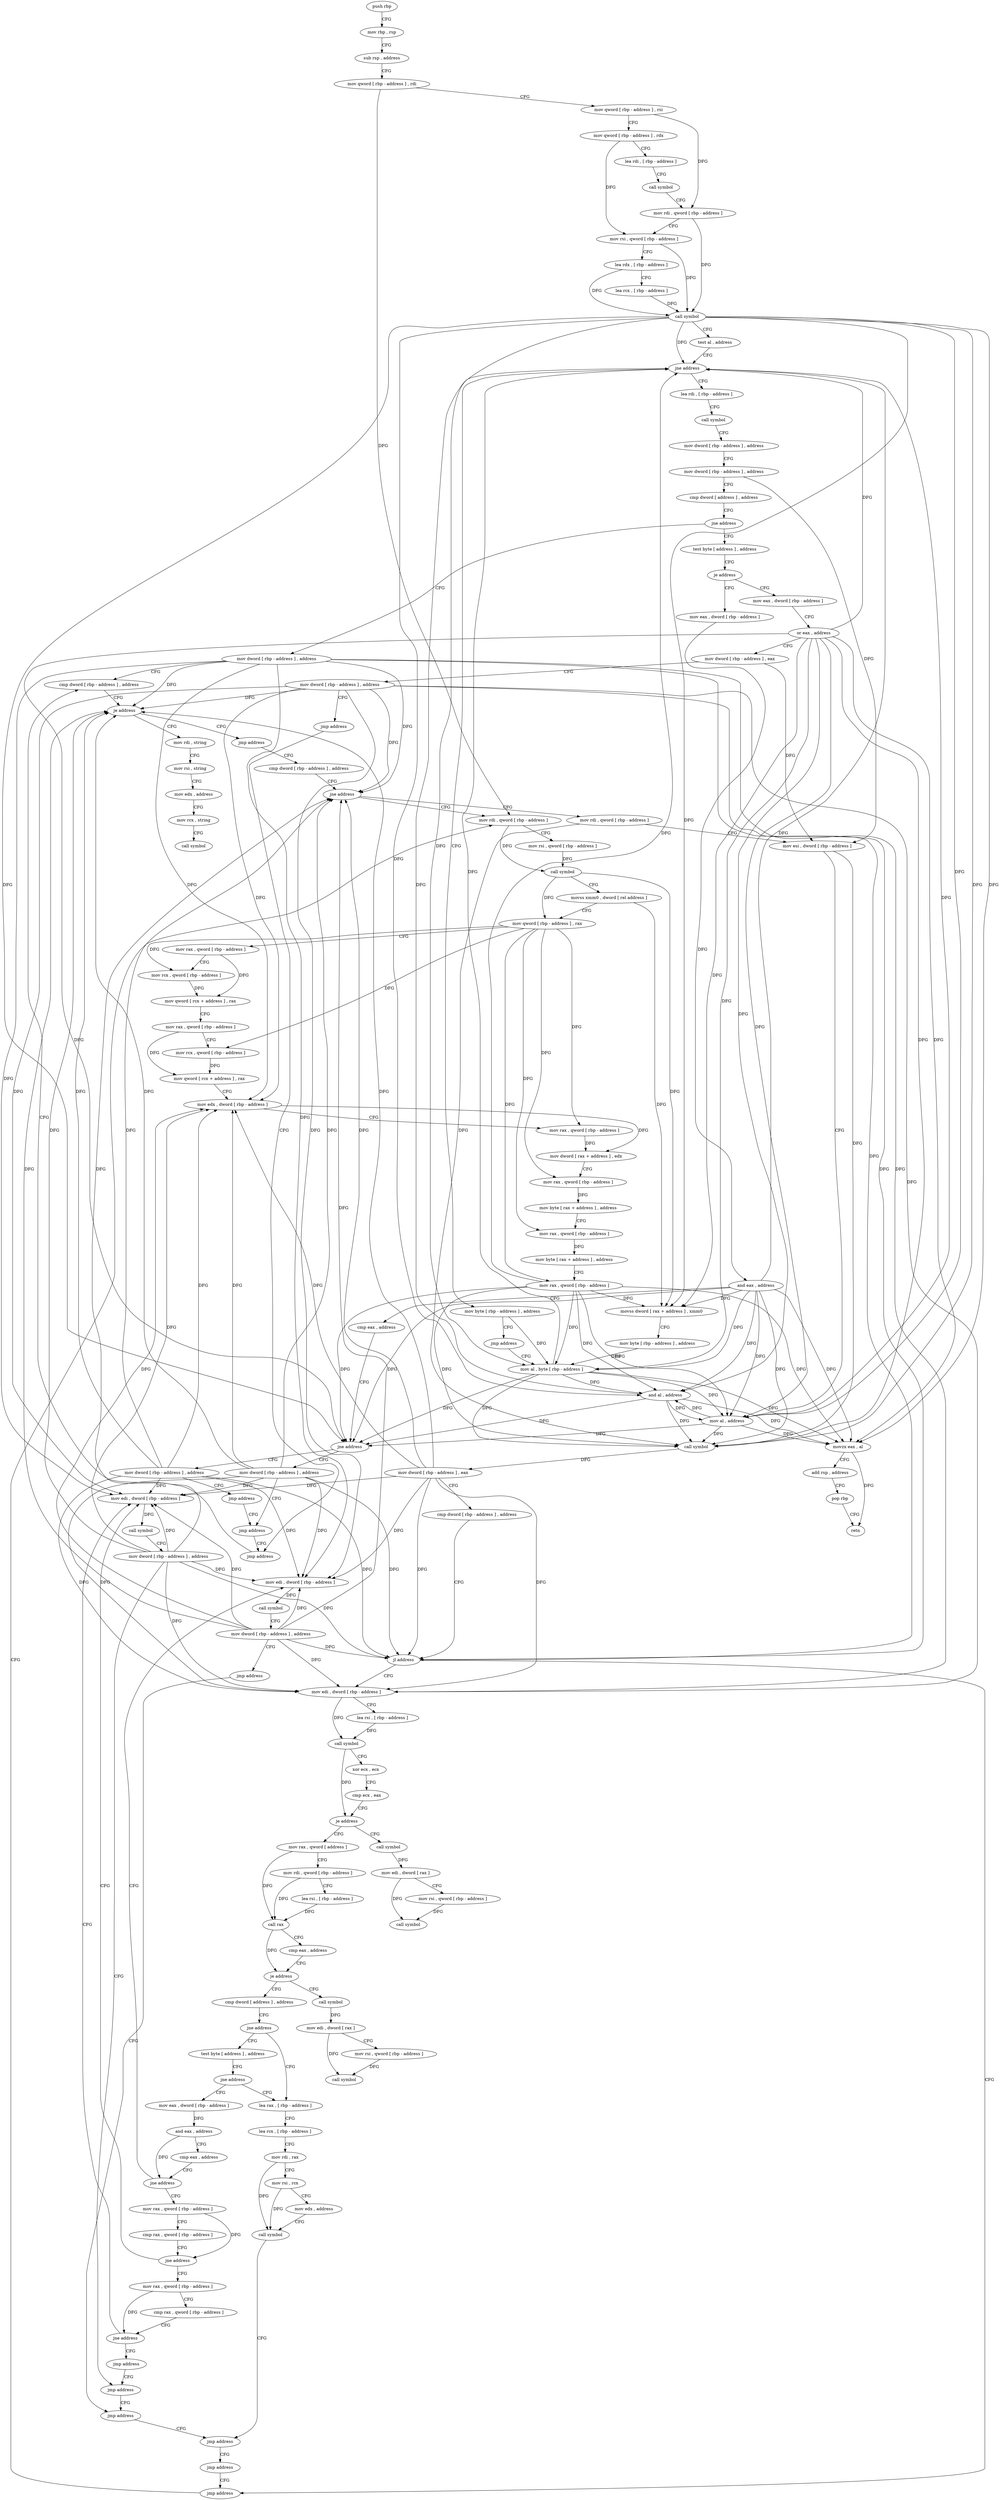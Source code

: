 digraph "func" {
"4276800" [label = "push rbp" ]
"4276801" [label = "mov rbp , rsp" ]
"4276804" [label = "sub rsp , address" ]
"4276811" [label = "mov qword [ rbp - address ] , rdi" ]
"4276815" [label = "mov qword [ rbp - address ] , rsi" ]
"4276819" [label = "mov qword [ rbp - address ] , rdx" ]
"4276823" [label = "lea rdi , [ rbp - address ]" ]
"4276830" [label = "call symbol" ]
"4276835" [label = "mov rdi , qword [ rbp - address ]" ]
"4276839" [label = "mov rsi , qword [ rbp - address ]" ]
"4276843" [label = "lea rdx , [ rbp - address ]" ]
"4276850" [label = "lea rcx , [ rbp - address ]" ]
"4276857" [label = "call symbol" ]
"4276862" [label = "test al , address" ]
"4276864" [label = "jne address" ]
"4276879" [label = "lea rdi , [ rbp - address ]" ]
"4276870" [label = "mov byte [ rbp - address ] , address" ]
"4276886" [label = "call symbol" ]
"4276891" [label = "mov dword [ rbp - address ] , address" ]
"4276901" [label = "mov dword [ rbp - address ] , address" ]
"4276911" [label = "cmp dword [ address ] , address" ]
"4276919" [label = "jne address" ]
"4277028" [label = "mov dword [ rbp - address ] , address" ]
"4276925" [label = "test byte [ address ] , address" ]
"4276874" [label = "jmp address" ]
"4277544" [label = "mov al , byte [ rbp - address ]" ]
"4277038" [label = "cmp dword [ rbp - address ] , address" ]
"4276933" [label = "je address" ]
"4276971" [label = "mov eax , dword [ rbp - address ]" ]
"4276939" [label = "mov eax , dword [ rbp - address ]" ]
"4277547" [label = "and al , address" ]
"4277549" [label = "movzx eax , al" ]
"4277552" [label = "add rsp , address" ]
"4277559" [label = "pop rbp" ]
"4277560" [label = "retn" ]
"4277056" [label = "mov rdi , string" ]
"4277066" [label = "mov rsi , string" ]
"4277076" [label = "mov edx , address" ]
"4277081" [label = "mov rcx , string" ]
"4277091" [label = "call symbol" ]
"4277051" [label = "jmp address" ]
"4277096" [label = "cmp dword [ rbp - address ] , address" ]
"4276977" [label = "and eax , address" ]
"4276982" [label = "cmp eax , address" ]
"4276987" [label = "jne address" ]
"4277008" [label = "mov dword [ rbp - address ] , address" ]
"4276993" [label = "mov dword [ rbp - address ] , address" ]
"4276945" [label = "or eax , address" ]
"4276950" [label = "mov dword [ rbp - address ] , eax" ]
"4276956" [label = "mov dword [ rbp - address ] , address" ]
"4276966" [label = "jmp address" ]
"4277023" [label = "jmp address" ]
"4277103" [label = "jne address" ]
"4277444" [label = "mov rdi , qword [ rbp - address ]" ]
"4277109" [label = "mov rdi , qword [ rbp - address ]" ]
"4277018" [label = "jmp address" ]
"4277003" [label = "jmp address" ]
"4277448" [label = "mov rsi , qword [ rbp - address ]" ]
"4277455" [label = "call symbol" ]
"4277460" [label = "movss xmm0 , dword [ rel address ]" ]
"4277468" [label = "mov qword [ rbp - address ] , rax" ]
"4277472" [label = "mov rax , qword [ rbp - address ]" ]
"4277479" [label = "mov rcx , qword [ rbp - address ]" ]
"4277483" [label = "mov qword [ rcx + address ] , rax" ]
"4277487" [label = "mov rax , qword [ rbp - address ]" ]
"4277494" [label = "mov rcx , qword [ rbp - address ]" ]
"4277498" [label = "mov qword [ rcx + address ] , rax" ]
"4277502" [label = "mov edx , dword [ rbp - address ]" ]
"4277508" [label = "mov rax , qword [ rbp - address ]" ]
"4277512" [label = "mov dword [ rax + address ] , edx" ]
"4277515" [label = "mov rax , qword [ rbp - address ]" ]
"4277519" [label = "mov byte [ rax + address ] , address" ]
"4277523" [label = "mov rax , qword [ rbp - address ]" ]
"4277527" [label = "mov byte [ rax + address ] , address" ]
"4277531" [label = "mov rax , qword [ rbp - address ]" ]
"4277535" [label = "movss dword [ rax + address ] , xmm0" ]
"4277540" [label = "mov byte [ rbp - address ] , address" ]
"4277116" [label = "mov esi , dword [ rbp - address ]" ]
"4277122" [label = "mov al , address" ]
"4277124" [label = "call symbol" ]
"4277129" [label = "mov dword [ rbp - address ] , eax" ]
"4277135" [label = "cmp dword [ rbp - address ] , address" ]
"4277142" [label = "jl address" ]
"4277439" [label = "jmp address" ]
"4277148" [label = "mov edi , dword [ rbp - address ]" ]
"4277045" [label = "je address" ]
"4277154" [label = "lea rsi , [ rbp - address ]" ]
"4277161" [label = "call symbol" ]
"4277166" [label = "xor ecx , ecx" ]
"4277168" [label = "cmp ecx , eax" ]
"4277170" [label = "je address" ]
"4277195" [label = "mov rax , qword [ address ]" ]
"4277176" [label = "call symbol" ]
"4277203" [label = "mov rdi , qword [ rbp - address ]" ]
"4277210" [label = "lea rsi , [ rbp - address ]" ]
"4277217" [label = "call rax" ]
"4277219" [label = "cmp eax , address" ]
"4277222" [label = "je address" ]
"4277247" [label = "cmp dword [ address ] , address" ]
"4277228" [label = "call symbol" ]
"4277181" [label = "mov edi , dword [ rax ]" ]
"4277183" [label = "mov rsi , qword [ rbp - address ]" ]
"4277190" [label = "call symbol" ]
"4277255" [label = "jne address" ]
"4277399" [label = "lea rax , [ rbp - address ]" ]
"4277261" [label = "test byte [ address ] , address" ]
"4277233" [label = "mov edi , dword [ rax ]" ]
"4277235" [label = "mov rsi , qword [ rbp - address ]" ]
"4277242" [label = "call symbol" ]
"4277406" [label = "lea rcx , [ rbp - address ]" ]
"4277413" [label = "mov rdi , rax" ]
"4277416" [label = "mov rsi , rcx" ]
"4277419" [label = "mov edx , address" ]
"4277424" [label = "call symbol" ]
"4277429" [label = "jmp address" ]
"4277269" [label = "jne address" ]
"4277275" [label = "mov eax , dword [ rbp - address ]" ]
"4277434" [label = "jmp address" ]
"4277281" [label = "and eax , address" ]
"4277286" [label = "cmp eax , address" ]
"4277291" [label = "jne address" ]
"4277323" [label = "mov rax , qword [ rbp - address ]" ]
"4277297" [label = "mov edi , dword [ rbp - address ]" ]
"4277330" [label = "cmp rax , qword [ rbp - address ]" ]
"4277337" [label = "jne address" ]
"4277368" [label = "mov edi , dword [ rbp - address ]" ]
"4277343" [label = "mov rax , qword [ rbp - address ]" ]
"4277303" [label = "call symbol" ]
"4277308" [label = "mov dword [ rbp - address ] , address" ]
"4277318" [label = "jmp address" ]
"4277394" [label = "jmp address" ]
"4277374" [label = "call symbol" ]
"4277379" [label = "mov dword [ rbp - address ] , address" ]
"4277389" [label = "jmp address" ]
"4277350" [label = "cmp rax , qword [ rbp - address ]" ]
"4277357" [label = "jne address" ]
"4277363" [label = "jmp address" ]
"4276800" -> "4276801" [ label = "CFG" ]
"4276801" -> "4276804" [ label = "CFG" ]
"4276804" -> "4276811" [ label = "CFG" ]
"4276811" -> "4276815" [ label = "CFG" ]
"4276811" -> "4277444" [ label = "DFG" ]
"4276815" -> "4276819" [ label = "CFG" ]
"4276815" -> "4276835" [ label = "DFG" ]
"4276819" -> "4276823" [ label = "CFG" ]
"4276819" -> "4276839" [ label = "DFG" ]
"4276823" -> "4276830" [ label = "CFG" ]
"4276830" -> "4276835" [ label = "CFG" ]
"4276835" -> "4276839" [ label = "CFG" ]
"4276835" -> "4276857" [ label = "DFG" ]
"4276839" -> "4276843" [ label = "CFG" ]
"4276839" -> "4276857" [ label = "DFG" ]
"4276843" -> "4276850" [ label = "CFG" ]
"4276843" -> "4276857" [ label = "DFG" ]
"4276850" -> "4276857" [ label = "DFG" ]
"4276857" -> "4276862" [ label = "CFG" ]
"4276857" -> "4276864" [ label = "DFG" ]
"4276857" -> "4277544" [ label = "DFG" ]
"4276857" -> "4277547" [ label = "DFG" ]
"4276857" -> "4277549" [ label = "DFG" ]
"4276857" -> "4276987" [ label = "DFG" ]
"4276857" -> "4277535" [ label = "DFG" ]
"4276857" -> "4277122" [ label = "DFG" ]
"4276857" -> "4277124" [ label = "DFG" ]
"4276862" -> "4276864" [ label = "CFG" ]
"4276864" -> "4276879" [ label = "CFG" ]
"4276864" -> "4276870" [ label = "CFG" ]
"4276879" -> "4276886" [ label = "CFG" ]
"4276870" -> "4276874" [ label = "CFG" ]
"4276870" -> "4277544" [ label = "DFG" ]
"4276886" -> "4276891" [ label = "CFG" ]
"4276891" -> "4276901" [ label = "CFG" ]
"4276901" -> "4276911" [ label = "CFG" ]
"4276901" -> "4277116" [ label = "DFG" ]
"4276911" -> "4276919" [ label = "CFG" ]
"4276919" -> "4277028" [ label = "CFG" ]
"4276919" -> "4276925" [ label = "CFG" ]
"4277028" -> "4277038" [ label = "CFG" ]
"4277028" -> "4277045" [ label = "DFG" ]
"4277028" -> "4277103" [ label = "DFG" ]
"4277028" -> "4277502" [ label = "DFG" ]
"4277028" -> "4277142" [ label = "DFG" ]
"4277028" -> "4277148" [ label = "DFG" ]
"4277028" -> "4277297" [ label = "DFG" ]
"4277028" -> "4277368" [ label = "DFG" ]
"4276925" -> "4276933" [ label = "CFG" ]
"4276874" -> "4277544" [ label = "CFG" ]
"4277544" -> "4277547" [ label = "DFG" ]
"4277544" -> "4276864" [ label = "DFG" ]
"4277544" -> "4277549" [ label = "DFG" ]
"4277544" -> "4276987" [ label = "DFG" ]
"4277544" -> "4277122" [ label = "DFG" ]
"4277544" -> "4277124" [ label = "DFG" ]
"4277038" -> "4277045" [ label = "CFG" ]
"4276933" -> "4276971" [ label = "CFG" ]
"4276933" -> "4276939" [ label = "CFG" ]
"4276971" -> "4276977" [ label = "DFG" ]
"4276939" -> "4276945" [ label = "CFG" ]
"4277547" -> "4277549" [ label = "DFG" ]
"4277547" -> "4276864" [ label = "DFG" ]
"4277547" -> "4276987" [ label = "DFG" ]
"4277547" -> "4277122" [ label = "DFG" ]
"4277547" -> "4277124" [ label = "DFG" ]
"4277549" -> "4277552" [ label = "CFG" ]
"4277549" -> "4277560" [ label = "DFG" ]
"4277552" -> "4277559" [ label = "CFG" ]
"4277559" -> "4277560" [ label = "CFG" ]
"4277056" -> "4277066" [ label = "CFG" ]
"4277066" -> "4277076" [ label = "CFG" ]
"4277076" -> "4277081" [ label = "CFG" ]
"4277081" -> "4277091" [ label = "CFG" ]
"4277051" -> "4277096" [ label = "CFG" ]
"4277096" -> "4277103" [ label = "CFG" ]
"4276977" -> "4276982" [ label = "CFG" ]
"4276977" -> "4276864" [ label = "DFG" ]
"4276977" -> "4277547" [ label = "DFG" ]
"4276977" -> "4277549" [ label = "DFG" ]
"4276977" -> "4277544" [ label = "DFG" ]
"4276977" -> "4276987" [ label = "DFG" ]
"4276977" -> "4277535" [ label = "DFG" ]
"4276977" -> "4277122" [ label = "DFG" ]
"4276977" -> "4277124" [ label = "DFG" ]
"4276982" -> "4276987" [ label = "CFG" ]
"4276987" -> "4277008" [ label = "CFG" ]
"4276987" -> "4276993" [ label = "CFG" ]
"4277008" -> "4277018" [ label = "CFG" ]
"4277008" -> "4277045" [ label = "DFG" ]
"4277008" -> "4277103" [ label = "DFG" ]
"4277008" -> "4277502" [ label = "DFG" ]
"4277008" -> "4277142" [ label = "DFG" ]
"4277008" -> "4277148" [ label = "DFG" ]
"4277008" -> "4277297" [ label = "DFG" ]
"4277008" -> "4277368" [ label = "DFG" ]
"4276993" -> "4277003" [ label = "CFG" ]
"4276993" -> "4277045" [ label = "DFG" ]
"4276993" -> "4277103" [ label = "DFG" ]
"4276993" -> "4277502" [ label = "DFG" ]
"4276993" -> "4277142" [ label = "DFG" ]
"4276993" -> "4277148" [ label = "DFG" ]
"4276993" -> "4277297" [ label = "DFG" ]
"4276993" -> "4277368" [ label = "DFG" ]
"4276945" -> "4276950" [ label = "CFG" ]
"4276945" -> "4276864" [ label = "DFG" ]
"4276945" -> "4277547" [ label = "DFG" ]
"4276945" -> "4277549" [ label = "DFG" ]
"4276945" -> "4276987" [ label = "DFG" ]
"4276945" -> "4277544" [ label = "DFG" ]
"4276945" -> "4277535" [ label = "DFG" ]
"4276945" -> "4277122" [ label = "DFG" ]
"4276945" -> "4277124" [ label = "DFG" ]
"4276950" -> "4276956" [ label = "CFG" ]
"4276950" -> "4277116" [ label = "DFG" ]
"4276956" -> "4276966" [ label = "CFG" ]
"4276956" -> "4277045" [ label = "DFG" ]
"4276956" -> "4277103" [ label = "DFG" ]
"4276956" -> "4277502" [ label = "DFG" ]
"4276956" -> "4277142" [ label = "DFG" ]
"4276956" -> "4277148" [ label = "DFG" ]
"4276956" -> "4277297" [ label = "DFG" ]
"4276956" -> "4277368" [ label = "DFG" ]
"4276966" -> "4277023" [ label = "CFG" ]
"4277023" -> "4277038" [ label = "CFG" ]
"4277103" -> "4277444" [ label = "CFG" ]
"4277103" -> "4277109" [ label = "CFG" ]
"4277444" -> "4277448" [ label = "CFG" ]
"4277444" -> "4277455" [ label = "DFG" ]
"4277109" -> "4277116" [ label = "CFG" ]
"4277109" -> "4277124" [ label = "DFG" ]
"4277018" -> "4277023" [ label = "CFG" ]
"4277003" -> "4277018" [ label = "CFG" ]
"4277448" -> "4277455" [ label = "DFG" ]
"4277455" -> "4277460" [ label = "CFG" ]
"4277455" -> "4277468" [ label = "DFG" ]
"4277455" -> "4277535" [ label = "DFG" ]
"4277460" -> "4277468" [ label = "CFG" ]
"4277460" -> "4277535" [ label = "DFG" ]
"4277468" -> "4277472" [ label = "CFG" ]
"4277468" -> "4277479" [ label = "DFG" ]
"4277468" -> "4277494" [ label = "DFG" ]
"4277468" -> "4277508" [ label = "DFG" ]
"4277468" -> "4277515" [ label = "DFG" ]
"4277468" -> "4277523" [ label = "DFG" ]
"4277468" -> "4277531" [ label = "DFG" ]
"4277472" -> "4277479" [ label = "CFG" ]
"4277472" -> "4277483" [ label = "DFG" ]
"4277479" -> "4277483" [ label = "DFG" ]
"4277483" -> "4277487" [ label = "CFG" ]
"4277487" -> "4277494" [ label = "CFG" ]
"4277487" -> "4277498" [ label = "DFG" ]
"4277494" -> "4277498" [ label = "DFG" ]
"4277498" -> "4277502" [ label = "CFG" ]
"4277502" -> "4277508" [ label = "CFG" ]
"4277502" -> "4277512" [ label = "DFG" ]
"4277508" -> "4277512" [ label = "DFG" ]
"4277512" -> "4277515" [ label = "CFG" ]
"4277515" -> "4277519" [ label = "DFG" ]
"4277519" -> "4277523" [ label = "CFG" ]
"4277523" -> "4277527" [ label = "DFG" ]
"4277527" -> "4277531" [ label = "CFG" ]
"4277531" -> "4277535" [ label = "DFG" ]
"4277531" -> "4276864" [ label = "DFG" ]
"4277531" -> "4277547" [ label = "DFG" ]
"4277531" -> "4277549" [ label = "DFG" ]
"4277531" -> "4276987" [ label = "DFG" ]
"4277531" -> "4277544" [ label = "DFG" ]
"4277531" -> "4277122" [ label = "DFG" ]
"4277531" -> "4277124" [ label = "DFG" ]
"4277535" -> "4277540" [ label = "CFG" ]
"4277540" -> "4277544" [ label = "DFG" ]
"4277116" -> "4277122" [ label = "CFG" ]
"4277116" -> "4277124" [ label = "DFG" ]
"4277122" -> "4277124" [ label = "DFG" ]
"4277122" -> "4276864" [ label = "DFG" ]
"4277122" -> "4277547" [ label = "DFG" ]
"4277122" -> "4277549" [ label = "DFG" ]
"4277122" -> "4276987" [ label = "DFG" ]
"4277124" -> "4277129" [ label = "DFG" ]
"4277129" -> "4277135" [ label = "CFG" ]
"4277129" -> "4277045" [ label = "DFG" ]
"4277129" -> "4277103" [ label = "DFG" ]
"4277129" -> "4277502" [ label = "DFG" ]
"4277129" -> "4277142" [ label = "DFG" ]
"4277129" -> "4277148" [ label = "DFG" ]
"4277129" -> "4277297" [ label = "DFG" ]
"4277129" -> "4277368" [ label = "DFG" ]
"4277135" -> "4277142" [ label = "CFG" ]
"4277142" -> "4277439" [ label = "CFG" ]
"4277142" -> "4277148" [ label = "CFG" ]
"4277439" -> "4277444" [ label = "CFG" ]
"4277148" -> "4277154" [ label = "CFG" ]
"4277148" -> "4277161" [ label = "DFG" ]
"4277045" -> "4277056" [ label = "CFG" ]
"4277045" -> "4277051" [ label = "CFG" ]
"4277154" -> "4277161" [ label = "DFG" ]
"4277161" -> "4277166" [ label = "CFG" ]
"4277161" -> "4277170" [ label = "DFG" ]
"4277166" -> "4277168" [ label = "CFG" ]
"4277168" -> "4277170" [ label = "CFG" ]
"4277170" -> "4277195" [ label = "CFG" ]
"4277170" -> "4277176" [ label = "CFG" ]
"4277195" -> "4277203" [ label = "CFG" ]
"4277195" -> "4277217" [ label = "DFG" ]
"4277176" -> "4277181" [ label = "DFG" ]
"4277203" -> "4277210" [ label = "CFG" ]
"4277203" -> "4277217" [ label = "DFG" ]
"4277210" -> "4277217" [ label = "DFG" ]
"4277217" -> "4277219" [ label = "CFG" ]
"4277217" -> "4277222" [ label = "DFG" ]
"4277219" -> "4277222" [ label = "CFG" ]
"4277222" -> "4277247" [ label = "CFG" ]
"4277222" -> "4277228" [ label = "CFG" ]
"4277247" -> "4277255" [ label = "CFG" ]
"4277228" -> "4277233" [ label = "DFG" ]
"4277181" -> "4277183" [ label = "CFG" ]
"4277181" -> "4277190" [ label = "DFG" ]
"4277183" -> "4277190" [ label = "DFG" ]
"4277255" -> "4277399" [ label = "CFG" ]
"4277255" -> "4277261" [ label = "CFG" ]
"4277399" -> "4277406" [ label = "CFG" ]
"4277261" -> "4277269" [ label = "CFG" ]
"4277233" -> "4277235" [ label = "CFG" ]
"4277233" -> "4277242" [ label = "DFG" ]
"4277235" -> "4277242" [ label = "DFG" ]
"4277406" -> "4277413" [ label = "CFG" ]
"4277413" -> "4277416" [ label = "CFG" ]
"4277413" -> "4277424" [ label = "DFG" ]
"4277416" -> "4277419" [ label = "CFG" ]
"4277416" -> "4277424" [ label = "DFG" ]
"4277419" -> "4277424" [ label = "CFG" ]
"4277424" -> "4277429" [ label = "CFG" ]
"4277429" -> "4277434" [ label = "CFG" ]
"4277269" -> "4277399" [ label = "CFG" ]
"4277269" -> "4277275" [ label = "CFG" ]
"4277275" -> "4277281" [ label = "DFG" ]
"4277434" -> "4277439" [ label = "CFG" ]
"4277281" -> "4277286" [ label = "CFG" ]
"4277281" -> "4277291" [ label = "DFG" ]
"4277286" -> "4277291" [ label = "CFG" ]
"4277291" -> "4277323" [ label = "CFG" ]
"4277291" -> "4277297" [ label = "CFG" ]
"4277323" -> "4277330" [ label = "CFG" ]
"4277323" -> "4277337" [ label = "DFG" ]
"4277297" -> "4277303" [ label = "DFG" ]
"4277330" -> "4277337" [ label = "CFG" ]
"4277337" -> "4277368" [ label = "CFG" ]
"4277337" -> "4277343" [ label = "CFG" ]
"4277368" -> "4277374" [ label = "DFG" ]
"4277343" -> "4277350" [ label = "CFG" ]
"4277343" -> "4277357" [ label = "DFG" ]
"4277303" -> "4277308" [ label = "CFG" ]
"4277308" -> "4277318" [ label = "CFG" ]
"4277308" -> "4277045" [ label = "DFG" ]
"4277308" -> "4277103" [ label = "DFG" ]
"4277308" -> "4277502" [ label = "DFG" ]
"4277308" -> "4277142" [ label = "DFG" ]
"4277308" -> "4277148" [ label = "DFG" ]
"4277308" -> "4277297" [ label = "DFG" ]
"4277308" -> "4277368" [ label = "DFG" ]
"4277318" -> "4277394" [ label = "CFG" ]
"4277394" -> "4277429" [ label = "CFG" ]
"4277374" -> "4277379" [ label = "CFG" ]
"4277379" -> "4277389" [ label = "CFG" ]
"4277379" -> "4277045" [ label = "DFG" ]
"4277379" -> "4277103" [ label = "DFG" ]
"4277379" -> "4277502" [ label = "DFG" ]
"4277379" -> "4277142" [ label = "DFG" ]
"4277379" -> "4277148" [ label = "DFG" ]
"4277379" -> "4277297" [ label = "DFG" ]
"4277379" -> "4277368" [ label = "DFG" ]
"4277389" -> "4277394" [ label = "CFG" ]
"4277350" -> "4277357" [ label = "CFG" ]
"4277357" -> "4277368" [ label = "CFG" ]
"4277357" -> "4277363" [ label = "CFG" ]
"4277363" -> "4277389" [ label = "CFG" ]
}

